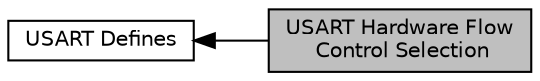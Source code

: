 digraph "USART Hardware Flow Control Selection"
{
  edge [fontname="Helvetica",fontsize="10",labelfontname="Helvetica",labelfontsize="10"];
  node [fontname="Helvetica",fontsize="10",shape=record];
  rankdir=LR;
  Node0 [label="USART Hardware Flow\l Control Selection",height=0.2,width=0.4,color="black", fillcolor="grey75", style="filled", fontcolor="black"];
  Node1 [label="USART Defines",height=0.2,width=0.4,color="black", fillcolor="white", style="filled",URL="$group__usart__defines.html",tooltip="Defined Constants and Types for the STM32F0xx USART "];
  Node1->Node0 [shape=plaintext, dir="back", style="solid"];
}
